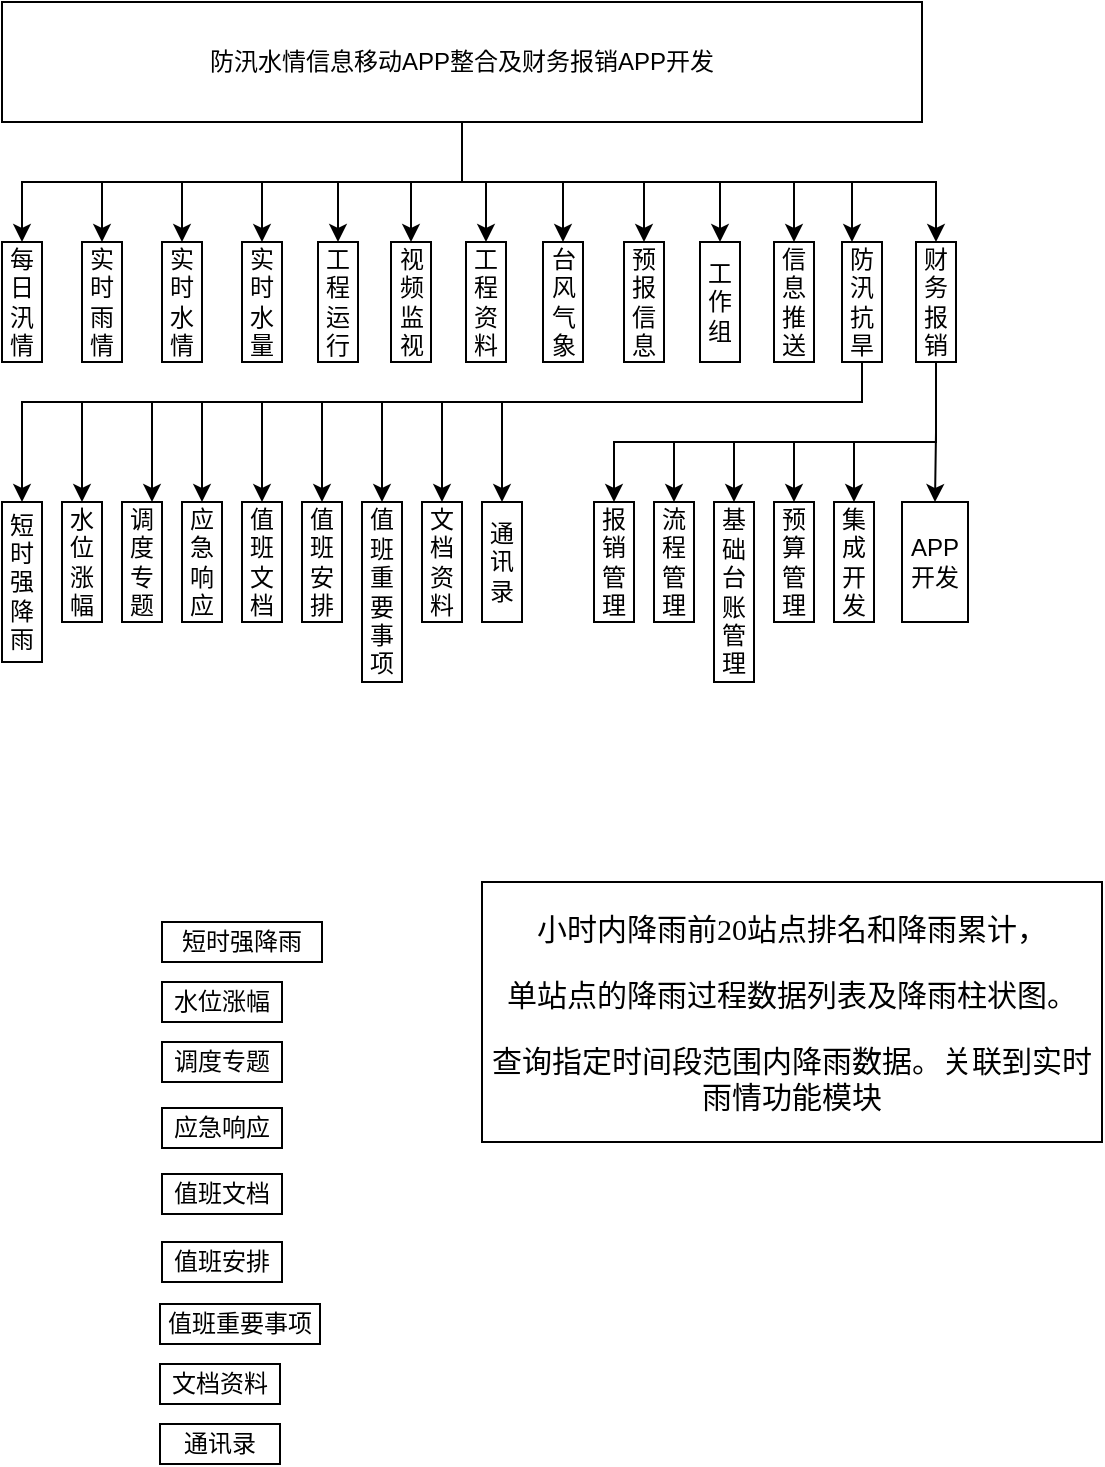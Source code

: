<mxfile version="10.9.6" type="github"><diagram id="qvx9LAHxHfA9EjNs1QSS" name="Page-1"><mxGraphModel dx="723" dy="380" grid="1" gridSize="10" guides="1" tooltips="1" connect="1" arrows="1" fold="1" page="1" pageScale="1" pageWidth="827" pageHeight="1169" math="0" shadow="0"><root><mxCell id="0"/><mxCell id="1" parent="0"/><mxCell id="SEAwow5dpvRGz6BitIV--26" style="edgeStyle=orthogonalEdgeStyle;rounded=0;orthogonalLoop=1;jettySize=auto;html=1;entryX=0.5;entryY=0;entryDx=0;entryDy=0;" edge="1" parent="1" source="SEAwow5dpvRGz6BitIV--1" target="SEAwow5dpvRGz6BitIV--6"><mxGeometry relative="1" as="geometry"/></mxCell><mxCell id="SEAwow5dpvRGz6BitIV--27" style="edgeStyle=orthogonalEdgeStyle;rounded=0;orthogonalLoop=1;jettySize=auto;html=1;entryX=0.5;entryY=0;entryDx=0;entryDy=0;" edge="1" parent="1" source="SEAwow5dpvRGz6BitIV--1" target="SEAwow5dpvRGz6BitIV--17"><mxGeometry relative="1" as="geometry"/></mxCell><mxCell id="SEAwow5dpvRGz6BitIV--28" style="edgeStyle=orthogonalEdgeStyle;rounded=0;orthogonalLoop=1;jettySize=auto;html=1;entryX=0.5;entryY=0;entryDx=0;entryDy=0;" edge="1" parent="1" source="SEAwow5dpvRGz6BitIV--1" target="SEAwow5dpvRGz6BitIV--8"><mxGeometry relative="1" as="geometry"/></mxCell><mxCell id="SEAwow5dpvRGz6BitIV--30" style="edgeStyle=orthogonalEdgeStyle;rounded=0;orthogonalLoop=1;jettySize=auto;html=1;entryX=0.5;entryY=0;entryDx=0;entryDy=0;" edge="1" parent="1" source="SEAwow5dpvRGz6BitIV--1" target="SEAwow5dpvRGz6BitIV--7"><mxGeometry relative="1" as="geometry"/></mxCell><mxCell id="SEAwow5dpvRGz6BitIV--31" style="edgeStyle=orthogonalEdgeStyle;rounded=0;orthogonalLoop=1;jettySize=auto;html=1;entryX=0.5;entryY=0;entryDx=0;entryDy=0;" edge="1" parent="1" source="SEAwow5dpvRGz6BitIV--1" target="SEAwow5dpvRGz6BitIV--18"><mxGeometry relative="1" as="geometry"/></mxCell><mxCell id="SEAwow5dpvRGz6BitIV--32" style="edgeStyle=orthogonalEdgeStyle;rounded=0;orthogonalLoop=1;jettySize=auto;html=1;entryX=0.5;entryY=0;entryDx=0;entryDy=0;" edge="1" parent="1" source="SEAwow5dpvRGz6BitIV--1" target="SEAwow5dpvRGz6BitIV--4"><mxGeometry relative="1" as="geometry"/></mxCell><mxCell id="SEAwow5dpvRGz6BitIV--33" style="edgeStyle=orthogonalEdgeStyle;rounded=0;orthogonalLoop=1;jettySize=auto;html=1;entryX=0.5;entryY=0;entryDx=0;entryDy=0;" edge="1" parent="1" source="SEAwow5dpvRGz6BitIV--1" target="SEAwow5dpvRGz6BitIV--3"><mxGeometry relative="1" as="geometry"/></mxCell><mxCell id="SEAwow5dpvRGz6BitIV--34" style="edgeStyle=orthogonalEdgeStyle;rounded=0;orthogonalLoop=1;jettySize=auto;html=1;entryX=0.5;entryY=0;entryDx=0;entryDy=0;" edge="1" parent="1" source="SEAwow5dpvRGz6BitIV--1" target="SEAwow5dpvRGz6BitIV--19"><mxGeometry relative="1" as="geometry"/></mxCell><mxCell id="SEAwow5dpvRGz6BitIV--35" style="edgeStyle=orthogonalEdgeStyle;rounded=0;orthogonalLoop=1;jettySize=auto;html=1;entryX=0.5;entryY=0;entryDx=0;entryDy=0;" edge="1" parent="1" source="SEAwow5dpvRGz6BitIV--1" target="SEAwow5dpvRGz6BitIV--21"><mxGeometry relative="1" as="geometry"/></mxCell><mxCell id="SEAwow5dpvRGz6BitIV--36" style="edgeStyle=orthogonalEdgeStyle;rounded=0;orthogonalLoop=1;jettySize=auto;html=1;entryX=0.5;entryY=0;entryDx=0;entryDy=0;" edge="1" parent="1" source="SEAwow5dpvRGz6BitIV--1" target="SEAwow5dpvRGz6BitIV--22"><mxGeometry relative="1" as="geometry"/></mxCell><mxCell id="SEAwow5dpvRGz6BitIV--37" style="edgeStyle=orthogonalEdgeStyle;rounded=0;orthogonalLoop=1;jettySize=auto;html=1;entryX=0.5;entryY=0;entryDx=0;entryDy=0;" edge="1" parent="1" source="SEAwow5dpvRGz6BitIV--1" target="SEAwow5dpvRGz6BitIV--24"><mxGeometry relative="1" as="geometry"/></mxCell><mxCell id="SEAwow5dpvRGz6BitIV--38" style="edgeStyle=orthogonalEdgeStyle;rounded=0;orthogonalLoop=1;jettySize=auto;html=1;entryX=0.25;entryY=0;entryDx=0;entryDy=0;" edge="1" parent="1" source="SEAwow5dpvRGz6BitIV--1" target="SEAwow5dpvRGz6BitIV--25"><mxGeometry relative="1" as="geometry"/></mxCell><mxCell id="SEAwow5dpvRGz6BitIV--39" style="edgeStyle=orthogonalEdgeStyle;rounded=0;orthogonalLoop=1;jettySize=auto;html=1;entryX=0.5;entryY=0;entryDx=0;entryDy=0;" edge="1" parent="1" source="SEAwow5dpvRGz6BitIV--1" target="SEAwow5dpvRGz6BitIV--23"><mxGeometry relative="1" as="geometry"/></mxCell><mxCell id="SEAwow5dpvRGz6BitIV--1" value="防汛水情信息移动APP整合及财务报销APP开发" style="rounded=0;whiteSpace=wrap;html=1;" vertex="1" parent="1"><mxGeometry x="240" y="70" width="460" height="60" as="geometry"/></mxCell><mxCell id="SEAwow5dpvRGz6BitIV--2" value="每日汛情" style="rounded=0;whiteSpace=wrap;html=1;" vertex="1" parent="1"><mxGeometry x="240" y="190" width="20" height="60" as="geometry"/></mxCell><mxCell id="SEAwow5dpvRGz6BitIV--3" value="工程资料" style="rounded=0;whiteSpace=wrap;html=1;" vertex="1" parent="1"><mxGeometry x="472" y="190" width="20" height="60" as="geometry"/></mxCell><mxCell id="SEAwow5dpvRGz6BitIV--4" value="视频监视" style="rounded=0;whiteSpace=wrap;html=1;" vertex="1" parent="1"><mxGeometry x="434.5" y="190" width="20" height="60" as="geometry"/></mxCell><mxCell id="SEAwow5dpvRGz6BitIV--5" value="每日汛情" style="rounded=0;whiteSpace=wrap;html=1;" vertex="1" parent="1"><mxGeometry x="240" y="190" width="20" height="60" as="geometry"/></mxCell><mxCell id="SEAwow5dpvRGz6BitIV--6" value="每日汛情" style="rounded=0;whiteSpace=wrap;html=1;" vertex="1" parent="1"><mxGeometry x="240" y="190" width="20" height="60" as="geometry"/></mxCell><mxCell id="SEAwow5dpvRGz6BitIV--7" value="实时水量" style="rounded=0;whiteSpace=wrap;html=1;" vertex="1" parent="1"><mxGeometry x="360" y="190" width="20" height="60" as="geometry"/></mxCell><mxCell id="SEAwow5dpvRGz6BitIV--8" value="实时水情" style="rounded=0;whiteSpace=wrap;html=1;" vertex="1" parent="1"><mxGeometry x="320" y="190" width="20" height="60" as="geometry"/></mxCell><mxCell id="SEAwow5dpvRGz6BitIV--17" value="实时雨情" style="rounded=0;whiteSpace=wrap;html=1;" vertex="1" parent="1"><mxGeometry x="280" y="190" width="20" height="60" as="geometry"/></mxCell><mxCell id="SEAwow5dpvRGz6BitIV--18" value="工程运行" style="rounded=0;whiteSpace=wrap;html=1;" vertex="1" parent="1"><mxGeometry x="398" y="190" width="20" height="60" as="geometry"/></mxCell><mxCell id="SEAwow5dpvRGz6BitIV--19" value="台风气象" style="rounded=0;whiteSpace=wrap;html=1;" vertex="1" parent="1"><mxGeometry x="510.5" y="190" width="20" height="60" as="geometry"/></mxCell><mxCell id="SEAwow5dpvRGz6BitIV--21" value="预报信息" style="rounded=0;whiteSpace=wrap;html=1;" vertex="1" parent="1"><mxGeometry x="551" y="190" width="20" height="60" as="geometry"/></mxCell><mxCell id="SEAwow5dpvRGz6BitIV--22" value="工作组" style="rounded=0;whiteSpace=wrap;html=1;" vertex="1" parent="1"><mxGeometry x="589" y="190" width="20" height="60" as="geometry"/></mxCell><mxCell id="SEAwow5dpvRGz6BitIV--65" style="edgeStyle=orthogonalEdgeStyle;rounded=0;orthogonalLoop=1;jettySize=auto;html=1;entryX=0.5;entryY=0;entryDx=0;entryDy=0;" edge="1" parent="1" source="SEAwow5dpvRGz6BitIV--23" target="SEAwow5dpvRGz6BitIV--49"><mxGeometry relative="1" as="geometry"><Array as="points"><mxPoint x="707" y="290"/><mxPoint x="546" y="290"/></Array></mxGeometry></mxCell><mxCell id="SEAwow5dpvRGz6BitIV--66" style="edgeStyle=orthogonalEdgeStyle;rounded=0;orthogonalLoop=1;jettySize=auto;html=1;entryX=0.5;entryY=0;entryDx=0;entryDy=0;" edge="1" parent="1" source="SEAwow5dpvRGz6BitIV--23" target="SEAwow5dpvRGz6BitIV--54"><mxGeometry relative="1" as="geometry"><Array as="points"><mxPoint x="707" y="290"/><mxPoint x="576" y="290"/></Array></mxGeometry></mxCell><mxCell id="SEAwow5dpvRGz6BitIV--67" style="edgeStyle=orthogonalEdgeStyle;rounded=0;orthogonalLoop=1;jettySize=auto;html=1;entryX=0.5;entryY=0;entryDx=0;entryDy=0;" edge="1" parent="1" source="SEAwow5dpvRGz6BitIV--23" target="SEAwow5dpvRGz6BitIV--53"><mxGeometry relative="1" as="geometry"><Array as="points"><mxPoint x="707" y="290"/><mxPoint x="606" y="290"/></Array></mxGeometry></mxCell><mxCell id="SEAwow5dpvRGz6BitIV--68" style="edgeStyle=orthogonalEdgeStyle;rounded=0;orthogonalLoop=1;jettySize=auto;html=1;entryX=0.5;entryY=0;entryDx=0;entryDy=0;" edge="1" parent="1" source="SEAwow5dpvRGz6BitIV--23" target="SEAwow5dpvRGz6BitIV--52"><mxGeometry relative="1" as="geometry"><Array as="points"><mxPoint x="707" y="290"/><mxPoint x="636" y="290"/></Array></mxGeometry></mxCell><mxCell id="SEAwow5dpvRGz6BitIV--69" style="edgeStyle=orthogonalEdgeStyle;rounded=0;orthogonalLoop=1;jettySize=auto;html=1;entryX=0.5;entryY=0;entryDx=0;entryDy=0;" edge="1" parent="1" source="SEAwow5dpvRGz6BitIV--23" target="SEAwow5dpvRGz6BitIV--51"><mxGeometry relative="1" as="geometry"><Array as="points"><mxPoint x="707" y="290"/><mxPoint x="666" y="290"/></Array></mxGeometry></mxCell><mxCell id="SEAwow5dpvRGz6BitIV--70" style="edgeStyle=orthogonalEdgeStyle;rounded=0;orthogonalLoop=1;jettySize=auto;html=1;entryX=0.5;entryY=0;entryDx=0;entryDy=0;" edge="1" parent="1" source="SEAwow5dpvRGz6BitIV--23" target="SEAwow5dpvRGz6BitIV--50"><mxGeometry relative="1" as="geometry"/></mxCell><mxCell id="SEAwow5dpvRGz6BitIV--23" value="财务报销" style="rounded=0;whiteSpace=wrap;html=1;" vertex="1" parent="1"><mxGeometry x="697" y="190" width="20" height="60" as="geometry"/></mxCell><mxCell id="SEAwow5dpvRGz6BitIV--24" value="信息推送" style="rounded=0;whiteSpace=wrap;html=1;" vertex="1" parent="1"><mxGeometry x="626" y="190" width="20" height="60" as="geometry"/></mxCell><mxCell id="SEAwow5dpvRGz6BitIV--55" style="edgeStyle=orthogonalEdgeStyle;rounded=0;orthogonalLoop=1;jettySize=auto;html=1;entryX=0.5;entryY=0;entryDx=0;entryDy=0;" edge="1" parent="1" source="SEAwow5dpvRGz6BitIV--25" target="SEAwow5dpvRGz6BitIV--40"><mxGeometry relative="1" as="geometry"><Array as="points"><mxPoint x="670" y="270"/><mxPoint x="250" y="270"/></Array></mxGeometry></mxCell><mxCell id="SEAwow5dpvRGz6BitIV--56" style="edgeStyle=orthogonalEdgeStyle;rounded=0;orthogonalLoop=1;jettySize=auto;html=1;entryX=0.5;entryY=0;entryDx=0;entryDy=0;" edge="1" parent="1" source="SEAwow5dpvRGz6BitIV--25" target="SEAwow5dpvRGz6BitIV--48"><mxGeometry relative="1" as="geometry"><Array as="points"><mxPoint x="670" y="270"/><mxPoint x="280" y="270"/></Array></mxGeometry></mxCell><mxCell id="SEAwow5dpvRGz6BitIV--57" style="edgeStyle=orthogonalEdgeStyle;rounded=0;orthogonalLoop=1;jettySize=auto;html=1;entryX=0.75;entryY=0;entryDx=0;entryDy=0;" edge="1" parent="1" source="SEAwow5dpvRGz6BitIV--25" target="SEAwow5dpvRGz6BitIV--47"><mxGeometry relative="1" as="geometry"><Array as="points"><mxPoint x="670" y="270"/><mxPoint x="315" y="270"/></Array></mxGeometry></mxCell><mxCell id="SEAwow5dpvRGz6BitIV--58" style="edgeStyle=orthogonalEdgeStyle;rounded=0;orthogonalLoop=1;jettySize=auto;html=1;entryX=0.5;entryY=0;entryDx=0;entryDy=0;" edge="1" parent="1" source="SEAwow5dpvRGz6BitIV--25" target="SEAwow5dpvRGz6BitIV--46"><mxGeometry relative="1" as="geometry"><Array as="points"><mxPoint x="670" y="270"/><mxPoint x="340" y="270"/></Array></mxGeometry></mxCell><mxCell id="SEAwow5dpvRGz6BitIV--59" style="edgeStyle=orthogonalEdgeStyle;rounded=0;orthogonalLoop=1;jettySize=auto;html=1;entryX=0.5;entryY=0;entryDx=0;entryDy=0;" edge="1" parent="1" source="SEAwow5dpvRGz6BitIV--25" target="SEAwow5dpvRGz6BitIV--45"><mxGeometry relative="1" as="geometry"><Array as="points"><mxPoint x="670" y="270"/><mxPoint x="370" y="270"/></Array></mxGeometry></mxCell><mxCell id="SEAwow5dpvRGz6BitIV--60" style="edgeStyle=orthogonalEdgeStyle;rounded=0;orthogonalLoop=1;jettySize=auto;html=1;entryX=0.5;entryY=0;entryDx=0;entryDy=0;" edge="1" parent="1" source="SEAwow5dpvRGz6BitIV--25" target="SEAwow5dpvRGz6BitIV--44"><mxGeometry relative="1" as="geometry"><Array as="points"><mxPoint x="670" y="270"/><mxPoint x="400" y="270"/></Array></mxGeometry></mxCell><mxCell id="SEAwow5dpvRGz6BitIV--61" style="edgeStyle=orthogonalEdgeStyle;rounded=0;orthogonalLoop=1;jettySize=auto;html=1;entryX=0.5;entryY=0;entryDx=0;entryDy=0;" edge="1" parent="1" source="SEAwow5dpvRGz6BitIV--25" target="SEAwow5dpvRGz6BitIV--43"><mxGeometry relative="1" as="geometry"><Array as="points"><mxPoint x="670" y="270"/><mxPoint x="430" y="270"/></Array></mxGeometry></mxCell><mxCell id="SEAwow5dpvRGz6BitIV--62" style="edgeStyle=orthogonalEdgeStyle;rounded=0;orthogonalLoop=1;jettySize=auto;html=1;entryX=0.5;entryY=0;entryDx=0;entryDy=0;" edge="1" parent="1" source="SEAwow5dpvRGz6BitIV--25" target="SEAwow5dpvRGz6BitIV--42"><mxGeometry relative="1" as="geometry"><Array as="points"><mxPoint x="670" y="270"/><mxPoint x="460" y="270"/></Array></mxGeometry></mxCell><mxCell id="SEAwow5dpvRGz6BitIV--63" style="edgeStyle=orthogonalEdgeStyle;rounded=0;orthogonalLoop=1;jettySize=auto;html=1;entryX=0.5;entryY=0;entryDx=0;entryDy=0;" edge="1" parent="1" source="SEAwow5dpvRGz6BitIV--25" target="SEAwow5dpvRGz6BitIV--41"><mxGeometry relative="1" as="geometry"><Array as="points"><mxPoint x="670" y="270"/><mxPoint x="490" y="270"/></Array></mxGeometry></mxCell><mxCell id="SEAwow5dpvRGz6BitIV--25" value="防汛抗旱" style="rounded=0;whiteSpace=wrap;html=1;" vertex="1" parent="1"><mxGeometry x="660" y="190" width="20" height="60" as="geometry"/></mxCell><mxCell id="SEAwow5dpvRGz6BitIV--40" value="短时强降雨" style="rounded=0;whiteSpace=wrap;html=1;" vertex="1" parent="1"><mxGeometry x="240" y="320" width="20" height="80" as="geometry"/></mxCell><mxCell id="SEAwow5dpvRGz6BitIV--41" value="通讯录" style="rounded=0;whiteSpace=wrap;html=1;" vertex="1" parent="1"><mxGeometry x="480" y="320" width="20" height="60" as="geometry"/></mxCell><mxCell id="SEAwow5dpvRGz6BitIV--42" value="文档资料" style="rounded=0;whiteSpace=wrap;html=1;" vertex="1" parent="1"><mxGeometry x="450" y="320" width="20" height="60" as="geometry"/></mxCell><mxCell id="SEAwow5dpvRGz6BitIV--43" value="值班重要事项" style="rounded=0;whiteSpace=wrap;html=1;" vertex="1" parent="1"><mxGeometry x="420" y="320" width="20" height="90" as="geometry"/></mxCell><mxCell id="SEAwow5dpvRGz6BitIV--44" value="值班安排" style="rounded=0;whiteSpace=wrap;html=1;" vertex="1" parent="1"><mxGeometry x="390" y="320" width="20" height="60" as="geometry"/></mxCell><mxCell id="SEAwow5dpvRGz6BitIV--45" value="值班文档" style="rounded=0;whiteSpace=wrap;html=1;" vertex="1" parent="1"><mxGeometry x="360" y="320" width="20" height="60" as="geometry"/></mxCell><mxCell id="SEAwow5dpvRGz6BitIV--46" value="应急响应" style="rounded=0;whiteSpace=wrap;html=1;" vertex="1" parent="1"><mxGeometry x="330" y="320" width="20" height="60" as="geometry"/></mxCell><mxCell id="SEAwow5dpvRGz6BitIV--47" value="调度专题" style="rounded=0;whiteSpace=wrap;html=1;" vertex="1" parent="1"><mxGeometry x="300" y="320" width="20" height="60" as="geometry"/></mxCell><mxCell id="SEAwow5dpvRGz6BitIV--48" value="水位涨幅" style="rounded=0;whiteSpace=wrap;html=1;" vertex="1" parent="1"><mxGeometry x="270" y="320" width="20" height="60" as="geometry"/></mxCell><mxCell id="SEAwow5dpvRGz6BitIV--49" value="报销管理" style="rounded=0;whiteSpace=wrap;html=1;" vertex="1" parent="1"><mxGeometry x="536" y="320" width="20" height="60" as="geometry"/></mxCell><mxCell id="SEAwow5dpvRGz6BitIV--50" value="APP开发" style="rounded=0;whiteSpace=wrap;html=1;" vertex="1" parent="1"><mxGeometry x="690" y="320" width="33" height="60" as="geometry"/></mxCell><mxCell id="SEAwow5dpvRGz6BitIV--51" value="集成开发" style="rounded=0;whiteSpace=wrap;html=1;" vertex="1" parent="1"><mxGeometry x="656" y="320" width="20" height="60" as="geometry"/></mxCell><mxCell id="SEAwow5dpvRGz6BitIV--52" value="预算管理" style="rounded=0;whiteSpace=wrap;html=1;" vertex="1" parent="1"><mxGeometry x="626" y="320" width="20" height="60" as="geometry"/></mxCell><mxCell id="SEAwow5dpvRGz6BitIV--53" value="基础台账管理" style="rounded=0;whiteSpace=wrap;html=1;" vertex="1" parent="1"><mxGeometry x="596" y="320" width="20" height="90" as="geometry"/></mxCell><mxCell id="SEAwow5dpvRGz6BitIV--54" value="流程管理" style="rounded=0;whiteSpace=wrap;html=1;" vertex="1" parent="1"><mxGeometry x="566" y="320" width="20" height="60" as="geometry"/></mxCell><mxCell id="SEAwow5dpvRGz6BitIV--72" value="短时强降雨" style="rounded=0;whiteSpace=wrap;html=1;" vertex="1" parent="1"><mxGeometry x="320" y="530" width="80" height="20" as="geometry"/></mxCell><mxCell id="SEAwow5dpvRGz6BitIV--73" value="通讯录" style="rounded=0;whiteSpace=wrap;html=1;" vertex="1" parent="1"><mxGeometry x="319" y="781" width="60" height="20" as="geometry"/></mxCell><mxCell id="SEAwow5dpvRGz6BitIV--74" value="文档资料" style="rounded=0;whiteSpace=wrap;html=1;" vertex="1" parent="1"><mxGeometry x="319" y="751" width="60" height="20" as="geometry"/></mxCell><mxCell id="SEAwow5dpvRGz6BitIV--75" value="值班重要事项" style="rounded=0;whiteSpace=wrap;html=1;" vertex="1" parent="1"><mxGeometry x="319" y="721" width="80" height="20" as="geometry"/></mxCell><mxCell id="SEAwow5dpvRGz6BitIV--76" value="值班安排" style="rounded=0;whiteSpace=wrap;html=1;" vertex="1" parent="1"><mxGeometry x="320" y="690" width="60" height="20" as="geometry"/></mxCell><mxCell id="SEAwow5dpvRGz6BitIV--77" value="值班文档" style="rounded=0;whiteSpace=wrap;html=1;" vertex="1" parent="1"><mxGeometry x="320" y="656" width="60" height="20" as="geometry"/></mxCell><mxCell id="SEAwow5dpvRGz6BitIV--78" value="应急响应" style="rounded=0;whiteSpace=wrap;html=1;" vertex="1" parent="1"><mxGeometry x="320" y="623" width="60" height="20" as="geometry"/></mxCell><mxCell id="SEAwow5dpvRGz6BitIV--79" value="调度专题" style="rounded=0;whiteSpace=wrap;html=1;" vertex="1" parent="1"><mxGeometry x="320" y="590" width="60" height="20" as="geometry"/></mxCell><mxCell id="SEAwow5dpvRGz6BitIV--80" value="水位涨幅" style="rounded=0;whiteSpace=wrap;html=1;" vertex="1" parent="1"><mxGeometry x="320" y="560" width="60" height="20" as="geometry"/></mxCell><mxCell id="SEAwow5dpvRGz6BitIV--81" value="&lt;p class=&quot;MsoNormal&quot; style=&quot;font-size: 15px&quot;&gt;&lt;font style=&quot;font-size: 15px&quot;&gt;&lt;font face=&quot;仿宋_GB2312&quot; style=&quot;font-size: 15px&quot;&gt;小时内降雨前&lt;/font&gt;&lt;font face=&quot;Times New Roman&quot; style=&quot;font-size: 15px&quot;&gt;20&lt;/font&gt;&lt;font face=&quot;仿宋_GB2312&quot; style=&quot;font-size: 15px&quot;&gt;站点排名和降雨累计，&lt;/font&gt;&lt;/font&gt;&lt;/p&gt;&lt;p class=&quot;MsoNormal&quot; style=&quot;font-size: 15px&quot;&gt;&lt;font style=&quot;font-size: 15px&quot;&gt;&lt;font face=&quot;仿宋_GB2312&quot; style=&quot;font-size: 15px&quot;&gt;单站点的降雨过程数据列表及降雨柱状图。&lt;/font&gt;&lt;span style=&quot;font-family: &amp;#34;times new roman&amp;#34;&quot;&gt;&lt;/span&gt;&lt;/font&gt;&lt;/p&gt;&lt;p class=&quot;MsoNormal&quot; style=&quot;font-size: 15px&quot;&gt;&lt;font style=&quot;font-size: 15px&quot;&gt;&lt;font face=&quot;仿宋_GB2312&quot; style=&quot;font-size: 15px&quot;&gt;查询指定时间段范围内降雨数据&lt;/font&gt;&lt;font face=&quot;仿宋_GB2312&quot; style=&quot;font-size: 15px&quot;&gt;。&lt;/font&gt;&lt;/font&gt;&lt;span&gt;关联到实时雨情功能模块&lt;/span&gt;&lt;/p&gt;" style="rounded=0;whiteSpace=wrap;html=1;" vertex="1" parent="1"><mxGeometry x="480" y="510" width="310" height="130" as="geometry"/></mxCell></root></mxGraphModel></diagram></mxfile>